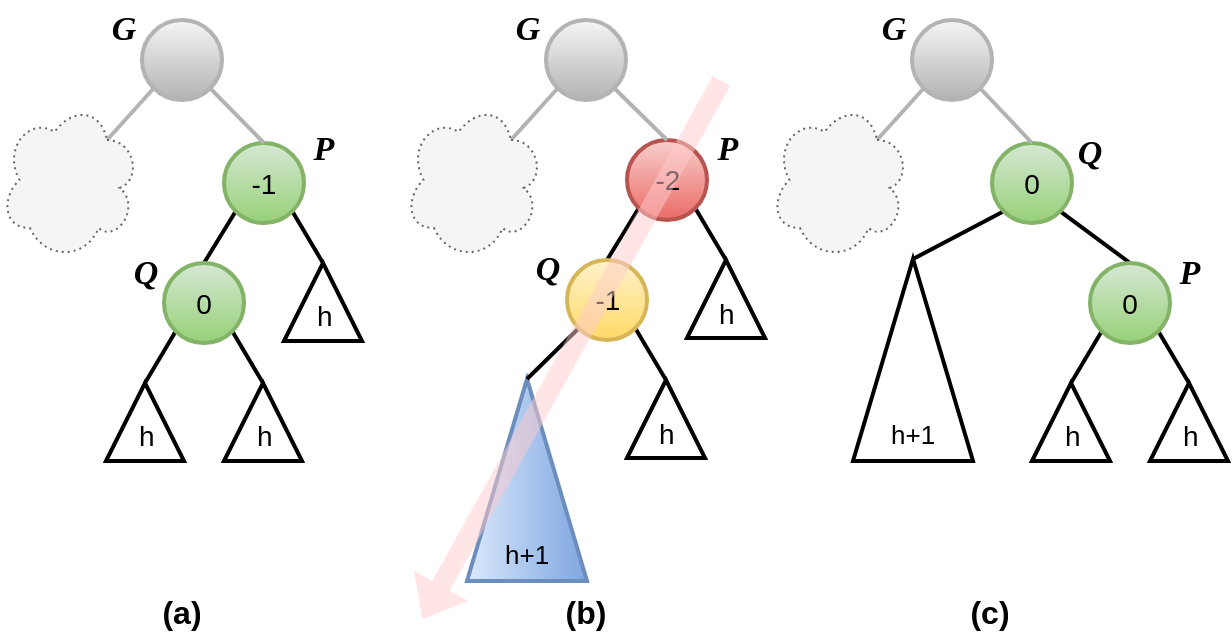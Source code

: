 <mxfile version="24.7.17">
  <diagram name="Page-1" id="o7d_l9rEFAbDWQx9tQcT">
    <mxGraphModel dx="1306" dy="894" grid="1" gridSize="10" guides="1" tooltips="1" connect="1" arrows="1" fold="1" page="1" pageScale="1" pageWidth="850" pageHeight="1100" math="1" shadow="0">
      <root>
        <mxCell id="0" />
        <mxCell id="1" parent="0" />
        <mxCell id="J0j3YyQvNYbfIpje-4Qz-81" value="" style="group" parent="1" vertex="1" connectable="0">
          <mxGeometry x="40" y="40" width="603" height="320.5" as="geometry" />
        </mxCell>
        <mxCell id="pZ9tJHDrhh_KwONNmrHl-76" value="&lt;font style=&quot;font-size: 16px;&quot;&gt;&lt;b&gt;(a)&lt;/b&gt;&lt;/font&gt;" style="text;html=1;align=center;verticalAlign=middle;whiteSpace=wrap;rounded=0;fontFamily=Helvetica;fontSize=11;fontColor=default;labelBackgroundColor=default;" parent="J0j3YyQvNYbfIpje-4Qz-81" vertex="1">
          <mxGeometry x="60" y="290.5" width="60" height="30" as="geometry" />
        </mxCell>
        <mxCell id="pZ9tJHDrhh_KwONNmrHl-77" value="&lt;font style=&quot;font-size: 16px;&quot;&gt;&lt;b&gt;(b)&lt;/b&gt;&lt;/font&gt;" style="text;html=1;align=center;verticalAlign=middle;whiteSpace=wrap;rounded=0;fontFamily=Helvetica;fontSize=11;fontColor=default;labelBackgroundColor=default;" parent="J0j3YyQvNYbfIpje-4Qz-81" vertex="1">
          <mxGeometry x="261.75" y="290.5" width="60" height="30" as="geometry" />
        </mxCell>
        <mxCell id="pZ9tJHDrhh_KwONNmrHl-78" value="&lt;font style=&quot;font-size: 16px;&quot;&gt;&lt;b&gt;(c)&lt;/b&gt;&lt;/font&gt;" style="text;html=1;align=center;verticalAlign=middle;whiteSpace=wrap;rounded=0;fontFamily=Helvetica;fontSize=11;fontColor=default;labelBackgroundColor=default;" parent="J0j3YyQvNYbfIpje-4Qz-81" vertex="1">
          <mxGeometry x="464" y="290.5" width="60" height="30" as="geometry" />
        </mxCell>
        <mxCell id="J0j3YyQvNYbfIpje-4Qz-69" value="" style="group" parent="J0j3YyQvNYbfIpje-4Qz-81" vertex="1" connectable="0">
          <mxGeometry x="385" width="218" height="230.5" as="geometry" />
        </mxCell>
        <mxCell id="J0j3YyQvNYbfIpje-4Qz-51" style="rounded=0;orthogonalLoop=1;jettySize=auto;html=1;exitX=1;exitY=1;exitDx=0;exitDy=0;endArrow=none;endFill=0;strokeWidth=2;entryX=0.5;entryY=0;entryDx=0;entryDy=0;" parent="J0j3YyQvNYbfIpje-4Qz-69" source="J0j3YyQvNYbfIpje-4Qz-53" target="J0j3YyQvNYbfIpje-4Qz-56" edge="1">
          <mxGeometry relative="1" as="geometry">
            <mxPoint x="180" y="120" as="targetPoint" />
          </mxGeometry>
        </mxCell>
        <mxCell id="J0j3YyQvNYbfIpje-4Qz-52" style="edgeStyle=none;shape=connector;rounded=0;orthogonalLoop=1;jettySize=auto;html=1;exitX=0;exitY=1;exitDx=0;exitDy=0;strokeColor=default;strokeWidth=2;align=center;verticalAlign=middle;fontFamily=Helvetica;fontSize=11;fontColor=default;labelBackgroundColor=default;endArrow=none;endFill=0;entryX=1;entryY=0.5;entryDx=0;entryDy=0;" parent="J0j3YyQvNYbfIpje-4Qz-69" source="J0j3YyQvNYbfIpje-4Qz-53" target="J0j3YyQvNYbfIpje-4Qz-67" edge="1">
          <mxGeometry relative="1" as="geometry">
            <mxPoint x="80" y="110" as="targetPoint" />
          </mxGeometry>
        </mxCell>
        <mxCell id="J0j3YyQvNYbfIpje-4Qz-53" value="0" style="ellipse;whiteSpace=wrap;html=1;aspect=fixed;fillColor=#d5e8d4;strokeColor=#82b366;gradientColor=#97d077;strokeWidth=2;fontSize=14;" parent="J0j3YyQvNYbfIpje-4Qz-69" vertex="1">
          <mxGeometry x="110" y="71.5" width="40" height="40" as="geometry" />
        </mxCell>
        <mxCell id="J0j3YyQvNYbfIpje-4Qz-54" style="edgeStyle=none;shape=connector;rounded=0;orthogonalLoop=1;jettySize=auto;html=1;exitX=0;exitY=1;exitDx=0;exitDy=0;entryX=1;entryY=0.5;entryDx=0;entryDy=0;strokeColor=default;strokeWidth=2;align=center;verticalAlign=middle;fontFamily=Helvetica;fontSize=11;fontColor=default;labelBackgroundColor=default;endArrow=none;endFill=0;" parent="J0j3YyQvNYbfIpje-4Qz-69" source="J0j3YyQvNYbfIpje-4Qz-56" target="J0j3YyQvNYbfIpje-4Qz-58" edge="1">
          <mxGeometry relative="1" as="geometry" />
        </mxCell>
        <mxCell id="J0j3YyQvNYbfIpje-4Qz-55" style="edgeStyle=none;shape=connector;rounded=0;orthogonalLoop=1;jettySize=auto;html=1;exitX=1;exitY=1;exitDx=0;exitDy=0;entryX=1;entryY=0.5;entryDx=0;entryDy=0;strokeColor=default;strokeWidth=2;align=center;verticalAlign=middle;fontFamily=Helvetica;fontSize=11;fontColor=default;labelBackgroundColor=default;endArrow=none;endFill=0;" parent="J0j3YyQvNYbfIpje-4Qz-69" source="J0j3YyQvNYbfIpje-4Qz-56" target="J0j3YyQvNYbfIpje-4Qz-59" edge="1">
          <mxGeometry relative="1" as="geometry" />
        </mxCell>
        <mxCell id="J0j3YyQvNYbfIpje-4Qz-56" value="0" style="ellipse;whiteSpace=wrap;html=1;aspect=fixed;fillColor=#d5e8d4;strokeColor=#82b366;gradientColor=#97d077;strokeWidth=2;fontSize=14;" parent="J0j3YyQvNYbfIpje-4Qz-69" vertex="1">
          <mxGeometry x="159" y="131.5" width="40" height="40" as="geometry" />
        </mxCell>
        <mxCell id="J0j3YyQvNYbfIpje-4Qz-58" value="h&lt;div style=&quot;font-size: 14px;&quot;&gt;&lt;br style=&quot;font-size: 14px;&quot;&gt;&lt;/div&gt;" style="triangle;whiteSpace=wrap;html=1;fontFamily=Helvetica;fontSize=14;fontColor=default;labelBackgroundColor=none;rotation=-90;textDirection=vertical-lr;strokeWidth=2;" parent="J0j3YyQvNYbfIpje-4Qz-69" vertex="1">
          <mxGeometry x="130" y="191.5" width="39" height="39" as="geometry" />
        </mxCell>
        <mxCell id="J0j3YyQvNYbfIpje-4Qz-59" value="h&lt;div style=&quot;font-size: 14px;&quot;&gt;&lt;br style=&quot;font-size: 14px;&quot;&gt;&lt;/div&gt;" style="triangle;whiteSpace=wrap;html=1;fontFamily=Helvetica;fontSize=14;fontColor=default;labelBackgroundColor=none;rotation=-90;textDirection=vertical-lr;strokeWidth=2;" parent="J0j3YyQvNYbfIpje-4Qz-69" vertex="1">
          <mxGeometry x="189" y="191.5" width="39" height="39" as="geometry" />
        </mxCell>
        <mxCell id="J0j3YyQvNYbfIpje-4Qz-60" value="Q" style="text;html=1;align=center;verticalAlign=middle;whiteSpace=wrap;rounded=0;fontFamily=Times New Roman;fontSize=17;fontColor=default;labelBackgroundColor=default;fontStyle=3" parent="J0j3YyQvNYbfIpje-4Qz-69" vertex="1">
          <mxGeometry x="149" y="61.5" width="20" height="30" as="geometry" />
        </mxCell>
        <mxCell id="J0j3YyQvNYbfIpje-4Qz-61" value="P" style="text;html=1;align=center;verticalAlign=middle;whiteSpace=wrap;rounded=0;fontFamily=Times New Roman;fontSize=17;fontColor=default;labelBackgroundColor=default;fontStyle=3" parent="J0j3YyQvNYbfIpje-4Qz-69" vertex="1">
          <mxGeometry x="198.5" y="121.5" width="20" height="30" as="geometry" />
        </mxCell>
        <mxCell id="J0j3YyQvNYbfIpje-4Qz-62" style="edgeStyle=none;shape=connector;rounded=0;orthogonalLoop=1;jettySize=auto;html=1;exitX=0;exitY=1;exitDx=0;exitDy=0;strokeColor=#B3B3B3;strokeWidth=2;align=center;verticalAlign=middle;fontFamily=Helvetica;fontSize=11;fontColor=default;labelBackgroundColor=default;endArrow=none;endFill=0;entryX=0.25;entryY=0.25;entryDx=0;entryDy=0;entryPerimeter=0;" parent="J0j3YyQvNYbfIpje-4Qz-69" source="J0j3YyQvNYbfIpje-4Qz-63" target="J0j3YyQvNYbfIpje-4Qz-64" edge="1">
          <mxGeometry relative="1" as="geometry">
            <mxPoint x="41" y="44" as="targetPoint" />
          </mxGeometry>
        </mxCell>
        <mxCell id="J0j3YyQvNYbfIpje-4Qz-63" value="" style="ellipse;whiteSpace=wrap;html=1;aspect=fixed;fillColor=#f5f5f5;strokeColor=#B3B3B3;gradientColor=#b3b3b3;strokeWidth=2;fontSize=14;" parent="J0j3YyQvNYbfIpje-4Qz-69" vertex="1">
          <mxGeometry x="70" y="10" width="40" height="40" as="geometry" />
        </mxCell>
        <mxCell id="J0j3YyQvNYbfIpje-4Qz-64" value="" style="ellipse;shape=cloud;whiteSpace=wrap;html=1;fontFamily=Helvetica;fontSize=11;fontColor=#333333;labelBackgroundColor=default;dashed=1;dashPattern=1 2;strokeColor=#666666;fillColor=#f5f5f5;flipH=1;" parent="J0j3YyQvNYbfIpje-4Qz-69" vertex="1">
          <mxGeometry y="50" width="70" height="80" as="geometry" />
        </mxCell>
        <mxCell id="J0j3YyQvNYbfIpje-4Qz-65" style="edgeStyle=none;shape=connector;rounded=0;orthogonalLoop=1;jettySize=auto;html=1;exitX=1;exitY=1;exitDx=0;exitDy=0;strokeColor=#B3B3B3;strokeWidth=2;align=center;verticalAlign=middle;fontFamily=Helvetica;fontSize=11;fontColor=default;labelBackgroundColor=default;endArrow=none;endFill=0;entryX=0.5;entryY=0;entryDx=0;entryDy=0;" parent="J0j3YyQvNYbfIpje-4Qz-69" source="J0j3YyQvNYbfIpje-4Qz-63" target="J0j3YyQvNYbfIpje-4Qz-53" edge="1">
          <mxGeometry relative="1" as="geometry">
            <mxPoint x="141" y="40" as="targetPoint" />
          </mxGeometry>
        </mxCell>
        <mxCell id="J0j3YyQvNYbfIpje-4Qz-66" value="G" style="text;html=1;align=center;verticalAlign=middle;whiteSpace=wrap;rounded=0;fontFamily=Times New Roman;fontSize=17;fontColor=#000000;labelBackgroundColor=default;fontStyle=3;strokeColor=none;fillColor=none;" parent="J0j3YyQvNYbfIpje-4Qz-69" vertex="1">
          <mxGeometry x="51" width="20" height="30" as="geometry" />
        </mxCell>
        <mxCell id="J0j3YyQvNYbfIpje-4Qz-67" value="&lt;div style=&quot;font-size: 13px;&quot;&gt;h+1&lt;br&gt;&lt;br&gt;&lt;br&gt;&lt;br&gt;&lt;br&gt;&lt;br&gt;&lt;/div&gt;" style="triangle;whiteSpace=wrap;html=1;fontFamily=Helvetica;fontSize=14;labelBackgroundColor=none;rotation=-90;textDirection=vertical-lr;strokeWidth=2;" parent="J0j3YyQvNYbfIpje-4Qz-69" vertex="1">
          <mxGeometry x="20" y="150" width="101" height="60" as="geometry" />
        </mxCell>
        <mxCell id="J0j3YyQvNYbfIpje-4Qz-73" value="" style="group" parent="J0j3YyQvNYbfIpje-4Qz-81" vertex="1" connectable="0">
          <mxGeometry width="180" height="230.5" as="geometry" />
        </mxCell>
        <mxCell id="pZ9tJHDrhh_KwONNmrHl-138" style="rounded=0;orthogonalLoop=1;jettySize=auto;html=1;exitX=1;exitY=1;exitDx=0;exitDy=0;endArrow=none;endFill=0;strokeWidth=2;entryX=1;entryY=0.5;entryDx=0;entryDy=0;" parent="J0j3YyQvNYbfIpje-4Qz-73" source="pZ9tJHDrhh_KwONNmrHl-140" target="pZ9tJHDrhh_KwONNmrHl-144" edge="1">
          <mxGeometry relative="1" as="geometry">
            <mxPoint x="101" y="121.5" as="targetPoint" />
          </mxGeometry>
        </mxCell>
        <mxCell id="pZ9tJHDrhh_KwONNmrHl-139" style="edgeStyle=none;shape=connector;rounded=0;orthogonalLoop=1;jettySize=auto;html=1;exitX=0;exitY=1;exitDx=0;exitDy=0;strokeColor=default;strokeWidth=2;align=center;verticalAlign=middle;fontFamily=Helvetica;fontSize=11;fontColor=default;labelBackgroundColor=default;endArrow=none;endFill=0;entryX=0.5;entryY=0;entryDx=0;entryDy=0;" parent="J0j3YyQvNYbfIpje-4Qz-73" source="pZ9tJHDrhh_KwONNmrHl-140" target="pZ9tJHDrhh_KwONNmrHl-143" edge="1">
          <mxGeometry relative="1" as="geometry">
            <mxPoint x="31" y="111.5" as="targetPoint" />
          </mxGeometry>
        </mxCell>
        <mxCell id="pZ9tJHDrhh_KwONNmrHl-140" value="-1" style="ellipse;whiteSpace=wrap;html=1;aspect=fixed;fillColor=#d5e8d4;strokeColor=#82b366;gradientColor=#97d077;strokeWidth=2;fontSize=14;" parent="J0j3YyQvNYbfIpje-4Qz-73" vertex="1">
          <mxGeometry x="111" y="71.5" width="40" height="40" as="geometry" />
        </mxCell>
        <mxCell id="pZ9tJHDrhh_KwONNmrHl-141" style="edgeStyle=none;shape=connector;rounded=0;orthogonalLoop=1;jettySize=auto;html=1;exitX=0;exitY=1;exitDx=0;exitDy=0;entryX=1;entryY=0.5;entryDx=0;entryDy=0;strokeColor=default;strokeWidth=2;align=center;verticalAlign=middle;fontFamily=Helvetica;fontSize=11;fontColor=default;labelBackgroundColor=default;endArrow=none;endFill=0;" parent="J0j3YyQvNYbfIpje-4Qz-73" source="pZ9tJHDrhh_KwONNmrHl-143" target="pZ9tJHDrhh_KwONNmrHl-145" edge="1">
          <mxGeometry relative="1" as="geometry" />
        </mxCell>
        <mxCell id="pZ9tJHDrhh_KwONNmrHl-142" style="edgeStyle=none;shape=connector;rounded=0;orthogonalLoop=1;jettySize=auto;html=1;exitX=1;exitY=1;exitDx=0;exitDy=0;entryX=1;entryY=0.5;entryDx=0;entryDy=0;strokeColor=default;strokeWidth=2;align=center;verticalAlign=middle;fontFamily=Helvetica;fontSize=11;fontColor=default;labelBackgroundColor=default;endArrow=none;endFill=0;" parent="J0j3YyQvNYbfIpje-4Qz-73" source="pZ9tJHDrhh_KwONNmrHl-143" target="pZ9tJHDrhh_KwONNmrHl-146" edge="1">
          <mxGeometry relative="1" as="geometry" />
        </mxCell>
        <mxCell id="pZ9tJHDrhh_KwONNmrHl-143" value="0" style="ellipse;whiteSpace=wrap;html=1;aspect=fixed;fillColor=#d5e8d4;strokeColor=#82b366;gradientColor=#97d077;strokeWidth=2;fontSize=14;" parent="J0j3YyQvNYbfIpje-4Qz-73" vertex="1">
          <mxGeometry x="81" y="131.5" width="40" height="40" as="geometry" />
        </mxCell>
        <mxCell id="pZ9tJHDrhh_KwONNmrHl-144" value="h&lt;div style=&quot;font-size: 14px;&quot;&gt;&lt;br style=&quot;font-size: 14px;&quot;&gt;&lt;/div&gt;" style="triangle;whiteSpace=wrap;html=1;fontFamily=Helvetica;fontSize=14;fontColor=default;labelBackgroundColor=none;rotation=-90;textDirection=vertical-lr;strokeWidth=2;" parent="J0j3YyQvNYbfIpje-4Qz-73" vertex="1">
          <mxGeometry x="141" y="131.5" width="39" height="39" as="geometry" />
        </mxCell>
        <mxCell id="pZ9tJHDrhh_KwONNmrHl-145" value="h&lt;div style=&quot;font-size: 14px;&quot;&gt;&lt;br style=&quot;font-size: 14px;&quot;&gt;&lt;/div&gt;" style="triangle;whiteSpace=wrap;html=1;fontFamily=Helvetica;fontSize=14;fontColor=default;labelBackgroundColor=none;rotation=-90;textDirection=vertical-lr;strokeWidth=2;" parent="J0j3YyQvNYbfIpje-4Qz-73" vertex="1">
          <mxGeometry x="52" y="191.5" width="39" height="39" as="geometry" />
        </mxCell>
        <mxCell id="pZ9tJHDrhh_KwONNmrHl-146" value="h&lt;div style=&quot;font-size: 14px;&quot;&gt;&lt;br style=&quot;font-size: 14px;&quot;&gt;&lt;/div&gt;" style="triangle;whiteSpace=wrap;html=1;fontFamily=Helvetica;fontSize=14;fontColor=default;labelBackgroundColor=none;rotation=-90;textDirection=vertical-lr;strokeWidth=2;" parent="J0j3YyQvNYbfIpje-4Qz-73" vertex="1">
          <mxGeometry x="111" y="191.5" width="39" height="39" as="geometry" />
        </mxCell>
        <mxCell id="pZ9tJHDrhh_KwONNmrHl-147" value="P" style="text;html=1;align=center;verticalAlign=middle;whiteSpace=wrap;rounded=0;fontFamily=Times New Roman;fontSize=17;fontColor=default;labelBackgroundColor=default;fontStyle=3" parent="J0j3YyQvNYbfIpje-4Qz-73" vertex="1">
          <mxGeometry x="151" y="60" width="20" height="30" as="geometry" />
        </mxCell>
        <mxCell id="pZ9tJHDrhh_KwONNmrHl-148" value="Q" style="text;html=1;align=center;verticalAlign=middle;whiteSpace=wrap;rounded=0;fontFamily=Times New Roman;fontSize=17;fontColor=default;labelBackgroundColor=default;fontStyle=3" parent="J0j3YyQvNYbfIpje-4Qz-73" vertex="1">
          <mxGeometry x="61.5" y="121.5" width="20" height="30" as="geometry" />
        </mxCell>
        <mxCell id="pZ9tJHDrhh_KwONNmrHl-149" style="edgeStyle=none;shape=connector;rounded=0;orthogonalLoop=1;jettySize=auto;html=1;exitX=0;exitY=1;exitDx=0;exitDy=0;strokeColor=#B3B3B3;strokeWidth=2;align=center;verticalAlign=middle;fontFamily=Helvetica;fontSize=11;fontColor=default;labelBackgroundColor=default;endArrow=none;endFill=0;entryX=0.25;entryY=0.25;entryDx=0;entryDy=0;entryPerimeter=0;" parent="J0j3YyQvNYbfIpje-4Qz-73" source="pZ9tJHDrhh_KwONNmrHl-150" target="pZ9tJHDrhh_KwONNmrHl-151" edge="1">
          <mxGeometry relative="1" as="geometry">
            <mxPoint x="41" y="44" as="targetPoint" />
          </mxGeometry>
        </mxCell>
        <mxCell id="pZ9tJHDrhh_KwONNmrHl-150" value="" style="ellipse;whiteSpace=wrap;html=1;aspect=fixed;fillColor=#f5f5f5;strokeColor=#B3B3B3;gradientColor=#b3b3b3;strokeWidth=2;fontSize=14;" parent="J0j3YyQvNYbfIpje-4Qz-73" vertex="1">
          <mxGeometry x="70" y="10" width="40" height="40" as="geometry" />
        </mxCell>
        <mxCell id="pZ9tJHDrhh_KwONNmrHl-151" value="" style="ellipse;shape=cloud;whiteSpace=wrap;html=1;fontFamily=Helvetica;fontSize=11;fontColor=#333333;labelBackgroundColor=default;dashed=1;dashPattern=1 2;strokeColor=#666666;fillColor=#f5f5f5;flipH=1;" parent="J0j3YyQvNYbfIpje-4Qz-73" vertex="1">
          <mxGeometry y="50" width="70" height="80" as="geometry" />
        </mxCell>
        <mxCell id="pZ9tJHDrhh_KwONNmrHl-152" style="edgeStyle=none;shape=connector;rounded=0;orthogonalLoop=1;jettySize=auto;html=1;exitX=1;exitY=1;exitDx=0;exitDy=0;strokeColor=#B3B3B3;strokeWidth=2;align=center;verticalAlign=middle;fontFamily=Helvetica;fontSize=11;fontColor=default;labelBackgroundColor=default;endArrow=none;endFill=0;entryX=0.5;entryY=0;entryDx=0;entryDy=0;" parent="J0j3YyQvNYbfIpje-4Qz-73" source="pZ9tJHDrhh_KwONNmrHl-150" target="pZ9tJHDrhh_KwONNmrHl-140" edge="1">
          <mxGeometry relative="1" as="geometry">
            <mxPoint x="141" y="40" as="targetPoint" />
          </mxGeometry>
        </mxCell>
        <mxCell id="pZ9tJHDrhh_KwONNmrHl-153" value="G" style="text;html=1;align=center;verticalAlign=middle;whiteSpace=wrap;rounded=0;fontFamily=Times New Roman;fontSize=17;fontColor=#000000;labelBackgroundColor=default;fontStyle=3;strokeColor=none;fillColor=none;" parent="J0j3YyQvNYbfIpje-4Qz-73" vertex="1">
          <mxGeometry x="51" width="20" height="30" as="geometry" />
        </mxCell>
        <mxCell id="J0j3YyQvNYbfIpje-4Qz-80" value="" style="group" parent="J0j3YyQvNYbfIpje-4Qz-81" vertex="1" connectable="0">
          <mxGeometry x="202" width="179.5" height="310" as="geometry" />
        </mxCell>
        <mxCell id="J0j3YyQvNYbfIpje-4Qz-30" value="&lt;div style=&quot;font-size: 13px;&quot;&gt;h+1&lt;br&gt;&lt;br&gt;&lt;br&gt;&lt;br&gt;&lt;br&gt;&lt;br&gt;&lt;/div&gt;" style="triangle;whiteSpace=wrap;html=1;fontFamily=Helvetica;fontSize=14;labelBackgroundColor=none;rotation=-90;textDirection=vertical-lr;strokeWidth=2;fillColor=#dae8fc;gradientColor=#7ea6e0;strokeColor=#6c8ebf;" parent="J0j3YyQvNYbfIpje-4Qz-80" vertex="1">
          <mxGeometry x="10" y="210" width="101" height="60" as="geometry" />
        </mxCell>
        <mxCell id="J0j3YyQvNYbfIpje-4Qz-33" style="rounded=0;orthogonalLoop=1;jettySize=auto;html=1;exitX=1;exitY=1;exitDx=0;exitDy=0;endArrow=none;endFill=0;strokeWidth=2;entryX=1;entryY=0.5;entryDx=0;entryDy=0;" parent="J0j3YyQvNYbfIpje-4Qz-80" source="J0j3YyQvNYbfIpje-4Qz-35" target="J0j3YyQvNYbfIpje-4Qz-39" edge="1">
          <mxGeometry relative="1" as="geometry">
            <mxPoint x="130" y="120" as="targetPoint" />
          </mxGeometry>
        </mxCell>
        <mxCell id="J0j3YyQvNYbfIpje-4Qz-34" style="edgeStyle=none;shape=connector;rounded=0;orthogonalLoop=1;jettySize=auto;html=1;exitX=0;exitY=1;exitDx=0;exitDy=0;strokeColor=default;strokeWidth=2;align=center;verticalAlign=middle;fontFamily=Helvetica;fontSize=11;fontColor=default;labelBackgroundColor=default;endArrow=none;endFill=0;entryX=0.5;entryY=0;entryDx=0;entryDy=0;" parent="J0j3YyQvNYbfIpje-4Qz-80" source="J0j3YyQvNYbfIpje-4Qz-35" target="J0j3YyQvNYbfIpje-4Qz-38" edge="1">
          <mxGeometry relative="1" as="geometry">
            <mxPoint x="60" y="110" as="targetPoint" />
          </mxGeometry>
        </mxCell>
        <mxCell id="J0j3YyQvNYbfIpje-4Qz-35" value="-2" style="ellipse;whiteSpace=wrap;html=1;aspect=fixed;fillColor=#f8cecc;strokeColor=#b85450;gradientColor=#ea6b66;strokeWidth=2;fontSize=14;" parent="J0j3YyQvNYbfIpje-4Qz-80" vertex="1">
          <mxGeometry x="110.5" y="70" width="40" height="40" as="geometry" />
        </mxCell>
        <mxCell id="J0j3YyQvNYbfIpje-4Qz-36" style="edgeStyle=none;shape=connector;rounded=0;orthogonalLoop=1;jettySize=auto;html=1;exitX=0;exitY=1;exitDx=0;exitDy=0;strokeColor=default;strokeWidth=2;align=center;verticalAlign=middle;fontFamily=Helvetica;fontSize=11;fontColor=default;labelBackgroundColor=default;endArrow=none;endFill=0;entryX=1;entryY=0.5;entryDx=0;entryDy=0;" parent="J0j3YyQvNYbfIpje-4Qz-80" source="J0j3YyQvNYbfIpje-4Qz-38" target="J0j3YyQvNYbfIpje-4Qz-30" edge="1">
          <mxGeometry relative="1" as="geometry">
            <mxPoint x="90" y="170" as="targetPoint" />
          </mxGeometry>
        </mxCell>
        <mxCell id="J0j3YyQvNYbfIpje-4Qz-37" style="edgeStyle=none;shape=connector;rounded=0;orthogonalLoop=1;jettySize=auto;html=1;exitX=1;exitY=1;exitDx=0;exitDy=0;entryX=1;entryY=0.5;entryDx=0;entryDy=0;strokeColor=default;strokeWidth=2;align=center;verticalAlign=middle;fontFamily=Helvetica;fontSize=11;fontColor=default;labelBackgroundColor=default;endArrow=none;endFill=0;" parent="J0j3YyQvNYbfIpje-4Qz-80" source="J0j3YyQvNYbfIpje-4Qz-38" target="J0j3YyQvNYbfIpje-4Qz-41" edge="1">
          <mxGeometry relative="1" as="geometry" />
        </mxCell>
        <mxCell id="J0j3YyQvNYbfIpje-4Qz-38" value="-1" style="ellipse;whiteSpace=wrap;html=1;aspect=fixed;fillColor=#fff2cc;strokeColor=#d6b656;gradientColor=#ffd966;strokeWidth=2;fontSize=14;" parent="J0j3YyQvNYbfIpje-4Qz-80" vertex="1">
          <mxGeometry x="80.5" y="130" width="40" height="40" as="geometry" />
        </mxCell>
        <mxCell id="J0j3YyQvNYbfIpje-4Qz-39" value="h&lt;div style=&quot;font-size: 14px;&quot;&gt;&lt;br style=&quot;font-size: 14px;&quot;&gt;&lt;/div&gt;" style="triangle;whiteSpace=wrap;html=1;fontFamily=Helvetica;fontSize=14;fontColor=default;labelBackgroundColor=none;rotation=-90;textDirection=vertical-lr;strokeWidth=2;" parent="J0j3YyQvNYbfIpje-4Qz-80" vertex="1">
          <mxGeometry x="140.5" y="130" width="39" height="39" as="geometry" />
        </mxCell>
        <mxCell id="J0j3YyQvNYbfIpje-4Qz-41" value="h&lt;div style=&quot;font-size: 14px;&quot;&gt;&lt;br style=&quot;font-size: 14px;&quot;&gt;&lt;/div&gt;" style="triangle;whiteSpace=wrap;html=1;fontFamily=Helvetica;fontSize=14;fontColor=default;labelBackgroundColor=none;rotation=-90;textDirection=vertical-lr;strokeWidth=2;" parent="J0j3YyQvNYbfIpje-4Qz-80" vertex="1">
          <mxGeometry x="110.5" y="190" width="39" height="39" as="geometry" />
        </mxCell>
        <mxCell id="J0j3YyQvNYbfIpje-4Qz-42" value="P" style="text;html=1;align=center;verticalAlign=middle;whiteSpace=wrap;rounded=0;fontFamily=Times New Roman;fontSize=17;fontColor=default;labelBackgroundColor=default;fontStyle=3" parent="J0j3YyQvNYbfIpje-4Qz-80" vertex="1">
          <mxGeometry x="150.5" y="60" width="20" height="30" as="geometry" />
        </mxCell>
        <mxCell id="J0j3YyQvNYbfIpje-4Qz-43" value="Q" style="text;html=1;align=center;verticalAlign=middle;whiteSpace=wrap;rounded=0;fontFamily=Times New Roman;fontSize=17;fontColor=default;labelBackgroundColor=default;fontStyle=3" parent="J0j3YyQvNYbfIpje-4Qz-80" vertex="1">
          <mxGeometry x="61" y="120" width="20" height="30" as="geometry" />
        </mxCell>
        <mxCell id="J0j3YyQvNYbfIpje-4Qz-44" style="edgeStyle=none;shape=connector;rounded=0;orthogonalLoop=1;jettySize=auto;html=1;exitX=0;exitY=1;exitDx=0;exitDy=0;strokeColor=#B3B3B3;strokeWidth=2;align=center;verticalAlign=middle;fontFamily=Helvetica;fontSize=11;fontColor=default;labelBackgroundColor=default;endArrow=none;endFill=0;entryX=0.25;entryY=0.25;entryDx=0;entryDy=0;entryPerimeter=0;" parent="J0j3YyQvNYbfIpje-4Qz-80" source="J0j3YyQvNYbfIpje-4Qz-45" target="J0j3YyQvNYbfIpje-4Qz-46" edge="1">
          <mxGeometry relative="1" as="geometry">
            <mxPoint x="41" y="44" as="targetPoint" />
          </mxGeometry>
        </mxCell>
        <mxCell id="J0j3YyQvNYbfIpje-4Qz-45" value="" style="ellipse;whiteSpace=wrap;html=1;aspect=fixed;fillColor=#f5f5f5;strokeColor=#B3B3B3;gradientColor=#b3b3b3;strokeWidth=2;fontSize=14;" parent="J0j3YyQvNYbfIpje-4Qz-80" vertex="1">
          <mxGeometry x="70" y="10" width="40" height="40" as="geometry" />
        </mxCell>
        <mxCell id="J0j3YyQvNYbfIpje-4Qz-46" value="" style="ellipse;shape=cloud;whiteSpace=wrap;html=1;fontFamily=Helvetica;fontSize=11;fontColor=#333333;labelBackgroundColor=default;dashed=1;dashPattern=1 2;strokeColor=#666666;fillColor=#f5f5f5;flipH=1;" parent="J0j3YyQvNYbfIpje-4Qz-80" vertex="1">
          <mxGeometry y="50" width="70" height="80" as="geometry" />
        </mxCell>
        <mxCell id="J0j3YyQvNYbfIpje-4Qz-47" style="edgeStyle=none;shape=connector;rounded=0;orthogonalLoop=1;jettySize=auto;html=1;exitX=1;exitY=1;exitDx=0;exitDy=0;strokeColor=#B3B3B3;strokeWidth=2;align=center;verticalAlign=middle;fontFamily=Helvetica;fontSize=11;fontColor=default;labelBackgroundColor=default;endArrow=none;endFill=0;entryX=0.5;entryY=0;entryDx=0;entryDy=0;" parent="J0j3YyQvNYbfIpje-4Qz-80" source="J0j3YyQvNYbfIpje-4Qz-45" target="J0j3YyQvNYbfIpje-4Qz-35" edge="1">
          <mxGeometry relative="1" as="geometry">
            <mxPoint x="141" y="40" as="targetPoint" />
          </mxGeometry>
        </mxCell>
        <mxCell id="J0j3YyQvNYbfIpje-4Qz-48" value="G" style="text;html=1;align=center;verticalAlign=middle;whiteSpace=wrap;rounded=0;fontFamily=Times New Roman;fontSize=17;fontColor=#000000;labelBackgroundColor=default;fontStyle=3;strokeColor=none;fillColor=none;" parent="J0j3YyQvNYbfIpje-4Qz-80" vertex="1">
          <mxGeometry x="51" width="20" height="30" as="geometry" />
        </mxCell>
        <mxCell id="J0j3YyQvNYbfIpje-4Qz-76" value="" style="shape=flexArrow;endArrow=classic;html=1;rounded=0;fillColor=#ffcccc;strokeColor=none;opacity=50;" parent="J0j3YyQvNYbfIpje-4Qz-80" edge="1">
          <mxGeometry width="50" height="50" relative="1" as="geometry">
            <mxPoint x="158" y="40" as="sourcePoint" />
            <mxPoint x="8" y="310" as="targetPoint" />
          </mxGeometry>
        </mxCell>
      </root>
    </mxGraphModel>
  </diagram>
</mxfile>
